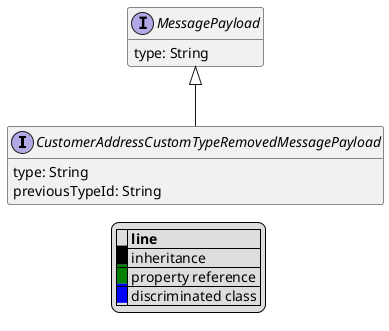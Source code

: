 @startuml

hide empty fields
hide empty methods
legend
|= |= line |
|<back:black>   </back>| inheritance |
|<back:green>   </back>| property reference |
|<back:blue>   </back>| discriminated class |
endlegend
interface CustomerAddressCustomTypeRemovedMessagePayload [[CustomerAddressCustomTypeRemovedMessagePayload.svg]] extends MessagePayload {
    type: String
    previousTypeId: String
}
interface MessagePayload [[MessagePayload.svg]]  {
    type: String
}





@enduml
